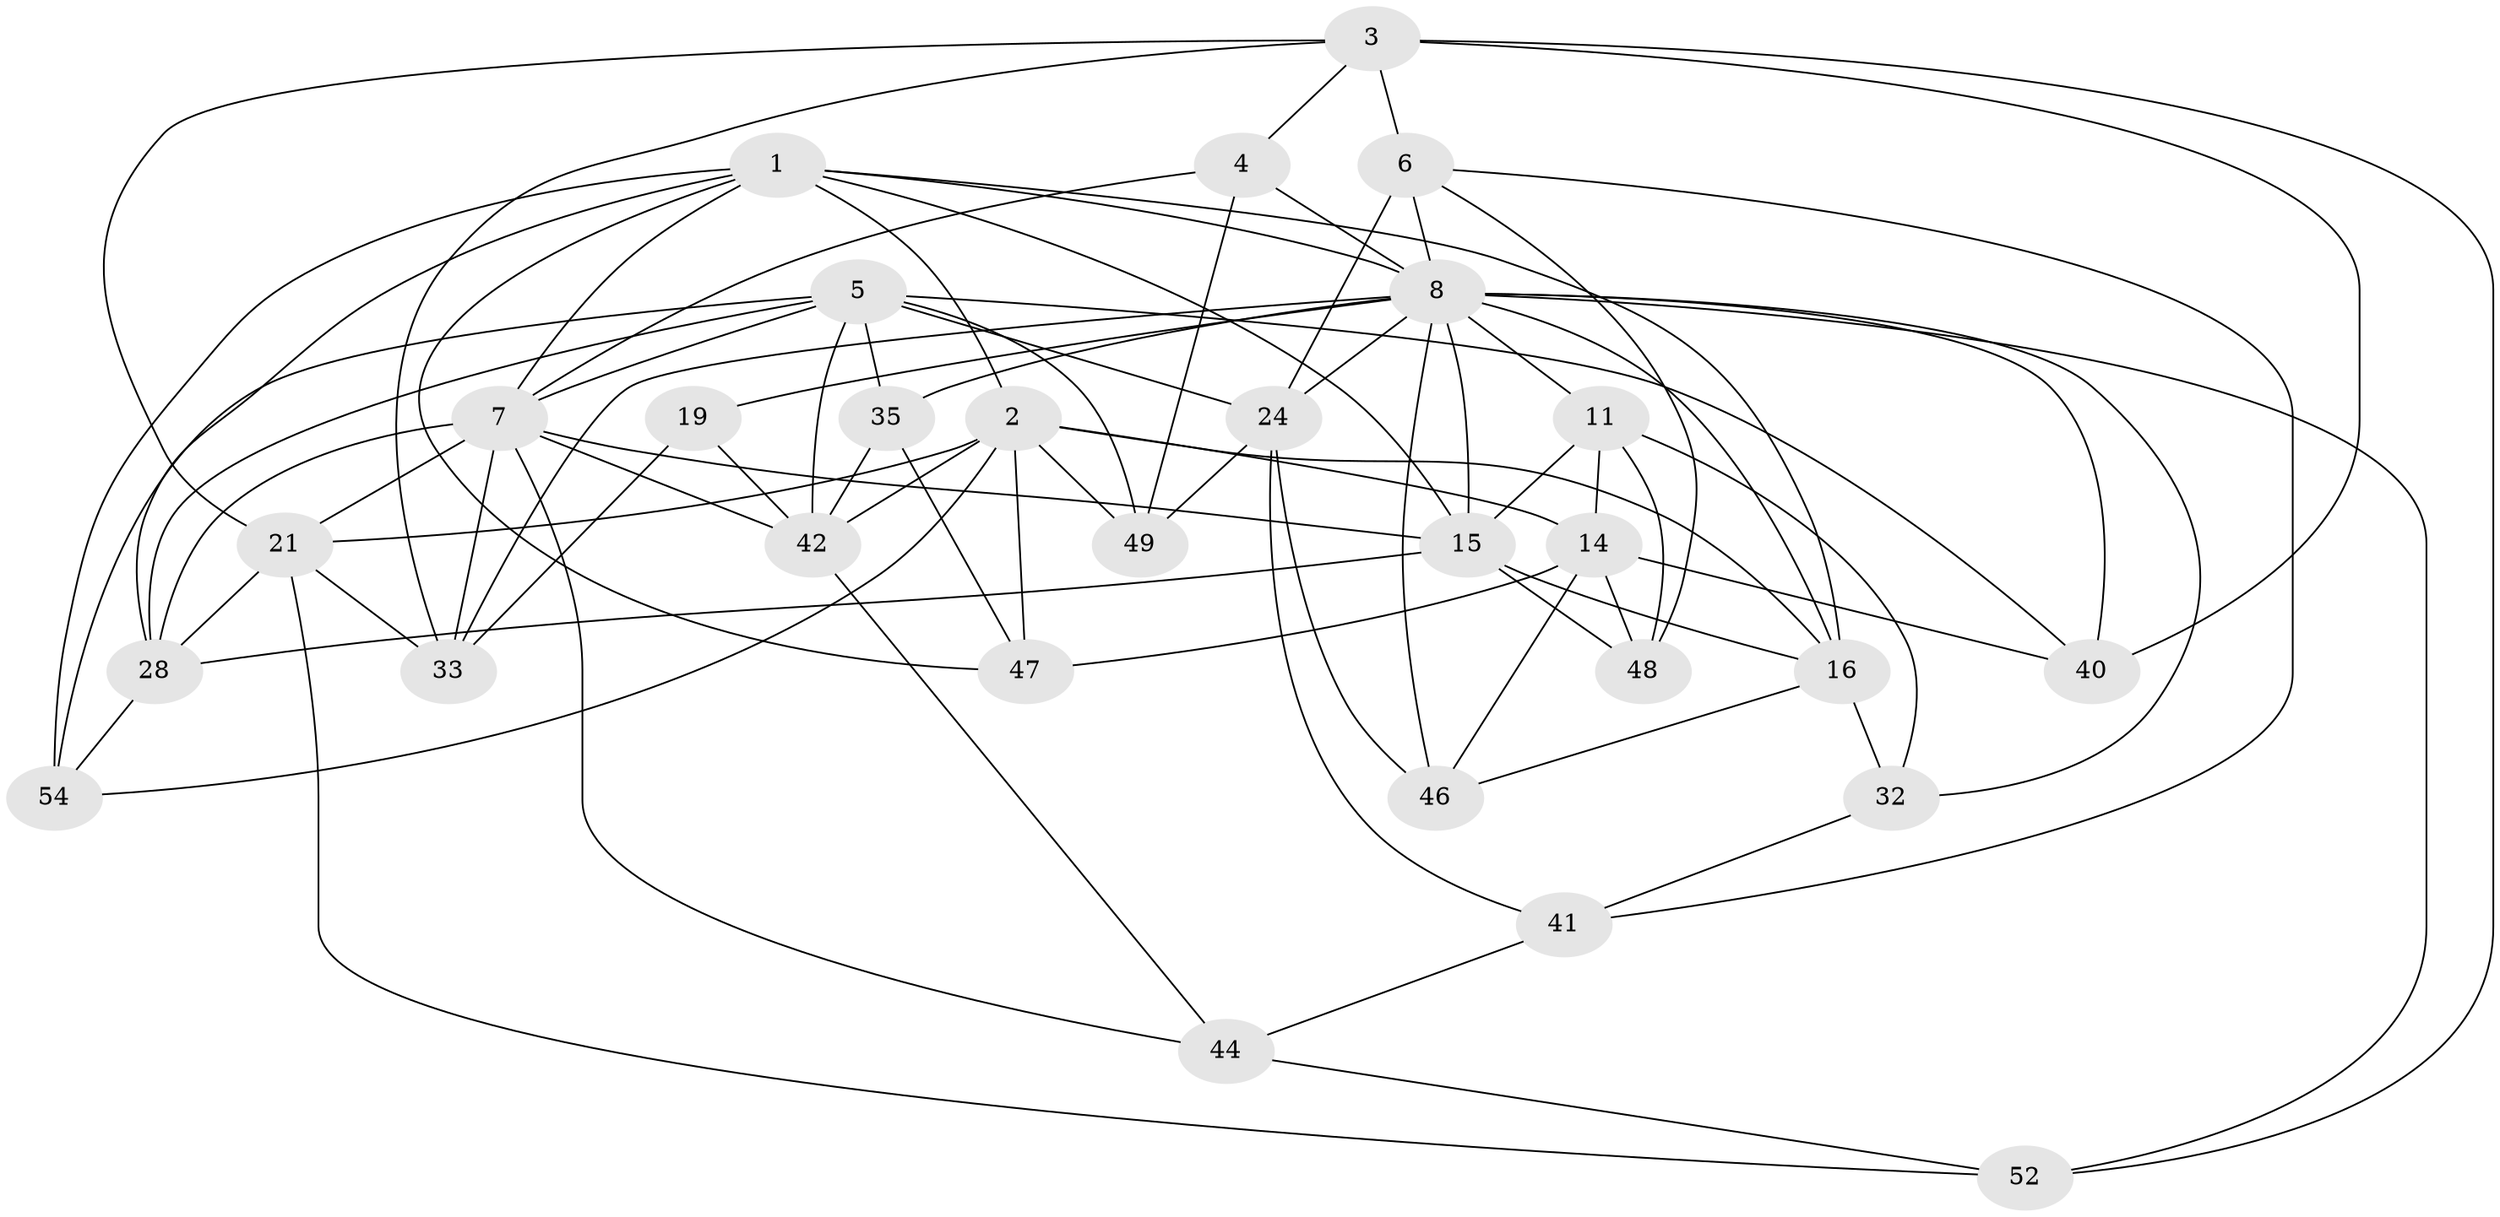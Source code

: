 // original degree distribution, {4: 1.0}
// Generated by graph-tools (version 1.1) at 2025/16/03/09/25 04:16:36]
// undirected, 29 vertices, 81 edges
graph export_dot {
graph [start="1"]
  node [color=gray90,style=filled];
  1 [super="+12+22"];
  2 [super="+50+43"];
  3 [super="+31"];
  4;
  5 [super="+29+45"];
  6 [super="+20"];
  7 [super="+23+10"];
  8 [super="+13+51+36+9"];
  11 [super="+57"];
  14 [super="+59"];
  15 [super="+25+53"];
  16 [super="+17"];
  19;
  21 [super="+39"];
  24 [super="+34+38"];
  28 [super="+56"];
  32;
  33 [super="+37"];
  35;
  40;
  41;
  42 [super="+55"];
  44;
  46;
  47;
  48;
  49;
  52;
  54;
  1 -- 28;
  1 -- 54;
  1 -- 8;
  1 -- 47;
  1 -- 15;
  1 -- 2;
  1 -- 16;
  1 -- 7;
  2 -- 49;
  2 -- 54;
  2 -- 16;
  2 -- 47;
  2 -- 42;
  2 -- 21;
  2 -- 14;
  3 -- 52;
  3 -- 4;
  3 -- 40;
  3 -- 33;
  3 -- 21;
  3 -- 6;
  4 -- 49;
  4 -- 7;
  4 -- 8;
  5 -- 54;
  5 -- 24;
  5 -- 49;
  5 -- 35;
  5 -- 40;
  5 -- 28;
  5 -- 42;
  5 -- 7;
  6 -- 48;
  6 -- 8;
  6 -- 24 [weight=2];
  6 -- 41;
  7 -- 44;
  7 -- 33 [weight=2];
  7 -- 21;
  7 -- 42;
  7 -- 28;
  7 -- 15;
  8 -- 16;
  8 -- 35;
  8 -- 19 [weight=2];
  8 -- 32;
  8 -- 40;
  8 -- 33;
  8 -- 52;
  8 -- 24 [weight=2];
  8 -- 11;
  8 -- 46;
  8 -- 15;
  11 -- 48;
  11 -- 15 [weight=2];
  11 -- 32;
  11 -- 14;
  14 -- 48;
  14 -- 40;
  14 -- 46;
  14 -- 47;
  15 -- 28;
  15 -- 16;
  15 -- 48;
  16 -- 32;
  16 -- 46;
  19 -- 42;
  19 -- 33;
  21 -- 52;
  21 -- 33;
  21 -- 28;
  24 -- 49;
  24 -- 46;
  24 -- 41;
  28 -- 54;
  32 -- 41;
  35 -- 42;
  35 -- 47;
  41 -- 44;
  42 -- 44;
  44 -- 52;
}
